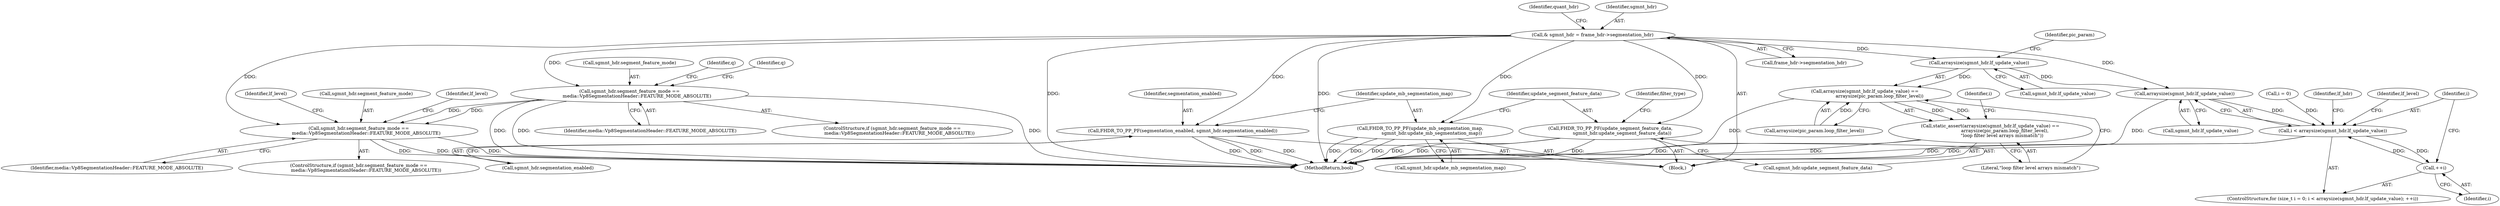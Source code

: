 digraph "0_Chrome_27c68f543e5eba779902447445dfb05ec3f5bf75_2@pointer" {
"1000115" [label="(Call,& sgmnt_hdr = frame_hdr->segmentation_hdr)"];
"1000157" [label="(Call,sgmnt_hdr.segment_feature_mode ==\n          media::Vp8SegmentationHeader::FEATURE_MODE_ABSOLUTE)"];
"1000505" [label="(Call,sgmnt_hdr.segment_feature_mode ==\n          media::Vp8SegmentationHeader::FEATURE_MODE_ABSOLUTE)"];
"1000410" [label="(Call,FHDR_TO_PP_PF(segmentation_enabled, sgmnt_hdr.segmentation_enabled))"];
"1000415" [label="(Call,FHDR_TO_PP_PF(update_mb_segmentation_map,\n                sgmnt_hdr.update_mb_segmentation_map))"];
"1000420" [label="(Call,FHDR_TO_PP_PF(update_segment_feature_data,\n                sgmnt_hdr.update_segment_feature_data))"];
"1000470" [label="(Call,arraysize(sgmnt_hdr.lf_update_value))"];
"1000469" [label="(Call,arraysize(sgmnt_hdr.lf_update_value) ==\n                    arraysize(pic_param.loop_filter_level))"];
"1000468" [label="(Call,static_assert(arraysize(sgmnt_hdr.lf_update_value) ==\n                    arraysize(pic_param.loop_filter_level),\n                \"loop filter level arrays mismatch\"))"];
"1000486" [label="(Call,arraysize(sgmnt_hdr.lf_update_value))"];
"1000484" [label="(Call,i < arraysize(sgmnt_hdr.lf_update_value))"];
"1000490" [label="(Call,++i)"];
"1000519" [label="(Identifier,lf_level)"];
"1000481" [label="(Call,i = 0)"];
"1000479" [label="(ControlStructure,for (size_t i = 0; i < arraysize(sgmnt_hdr.lf_update_value); ++i))"];
"1000157" [label="(Call,sgmnt_hdr.segment_feature_mode ==\n          media::Vp8SegmentationHeader::FEATURE_MODE_ABSOLUTE)"];
"1000509" [label="(Identifier,media::Vp8SegmentationHeader::FEATURE_MODE_ABSOLUTE)"];
"1000476" [label="(Identifier,pic_param)"];
"1000478" [label="(Literal,\"loop filter level arrays mismatch\")"];
"1000411" [label="(Identifier,segmentation_enabled)"];
"1000486" [label="(Call,arraysize(sgmnt_hdr.lf_update_value))"];
"1000544" [label="(Identifier,lf_hdr)"];
"1000158" [label="(Call,sgmnt_hdr.segment_feature_mode)"];
"1000495" [label="(Identifier,lf_level)"];
"1000415" [label="(Call,FHDR_TO_PP_PF(update_mb_segmentation_map,\n                sgmnt_hdr.update_mb_segmentation_map))"];
"1000506" [label="(Call,sgmnt_hdr.segment_feature_mode)"];
"1000106" [label="(Block,)"];
"1000115" [label="(Call,& sgmnt_hdr = frame_hdr->segmentation_hdr)"];
"1000416" [label="(Identifier,update_mb_segmentation_map)"];
"1000171" [label="(Identifier,q)"];
"1000412" [label="(Call,sgmnt_hdr.segmentation_enabled)"];
"1000122" [label="(Identifier,quant_hdr)"];
"1000116" [label="(Identifier,sgmnt_hdr)"];
"1000474" [label="(Call,arraysize(pic_param.loop_filter_level))"];
"1000161" [label="(Identifier,media::Vp8SegmentationHeader::FEATURE_MODE_ABSOLUTE)"];
"1000469" [label="(Call,arraysize(sgmnt_hdr.lf_update_value) ==\n                    arraysize(pic_param.loop_filter_level))"];
"1000491" [label="(Identifier,i)"];
"1000420" [label="(Call,FHDR_TO_PP_PF(update_segment_feature_data,\n                sgmnt_hdr.update_segment_feature_data))"];
"1000482" [label="(Identifier,i)"];
"1000156" [label="(ControlStructure,if (sgmnt_hdr.segment_feature_mode ==\n          media::Vp8SegmentationHeader::FEATURE_MODE_ABSOLUTE))"];
"1000417" [label="(Call,sgmnt_hdr.update_mb_segmentation_map)"];
"1000490" [label="(Call,++i)"];
"1000485" [label="(Identifier,i)"];
"1000504" [label="(ControlStructure,if (sgmnt_hdr.segment_feature_mode ==\n          media::Vp8SegmentationHeader::FEATURE_MODE_ABSOLUTE))"];
"1000470" [label="(Call,arraysize(sgmnt_hdr.lf_update_value))"];
"1000410" [label="(Call,FHDR_TO_PP_PF(segmentation_enabled, sgmnt_hdr.segmentation_enabled))"];
"1000421" [label="(Identifier,update_segment_feature_data)"];
"1000471" [label="(Call,sgmnt_hdr.lf_update_value)"];
"1000117" [label="(Call,frame_hdr->segmentation_hdr)"];
"1000468" [label="(Call,static_assert(arraysize(sgmnt_hdr.lf_update_value) ==\n                    arraysize(pic_param.loop_filter_level),\n                \"loop filter level arrays mismatch\"))"];
"1000163" [label="(Identifier,q)"];
"1000426" [label="(Identifier,filter_type)"];
"1000487" [label="(Call,sgmnt_hdr.lf_update_value)"];
"1000505" [label="(Call,sgmnt_hdr.segment_feature_mode ==\n          media::Vp8SegmentationHeader::FEATURE_MODE_ABSOLUTE)"];
"1000484" [label="(Call,i < arraysize(sgmnt_hdr.lf_update_value))"];
"1000786" [label="(MethodReturn,bool)"];
"1000511" [label="(Identifier,lf_level)"];
"1000422" [label="(Call,sgmnt_hdr.update_segment_feature_data)"];
"1000115" -> "1000106"  [label="AST: "];
"1000115" -> "1000117"  [label="CFG: "];
"1000116" -> "1000115"  [label="AST: "];
"1000117" -> "1000115"  [label="AST: "];
"1000122" -> "1000115"  [label="CFG: "];
"1000115" -> "1000786"  [label="DDG: "];
"1000115" -> "1000786"  [label="DDG: "];
"1000115" -> "1000157"  [label="DDG: "];
"1000115" -> "1000410"  [label="DDG: "];
"1000115" -> "1000415"  [label="DDG: "];
"1000115" -> "1000420"  [label="DDG: "];
"1000115" -> "1000470"  [label="DDG: "];
"1000115" -> "1000486"  [label="DDG: "];
"1000115" -> "1000505"  [label="DDG: "];
"1000157" -> "1000156"  [label="AST: "];
"1000157" -> "1000161"  [label="CFG: "];
"1000158" -> "1000157"  [label="AST: "];
"1000161" -> "1000157"  [label="AST: "];
"1000163" -> "1000157"  [label="CFG: "];
"1000171" -> "1000157"  [label="CFG: "];
"1000157" -> "1000786"  [label="DDG: "];
"1000157" -> "1000786"  [label="DDG: "];
"1000157" -> "1000786"  [label="DDG: "];
"1000157" -> "1000505"  [label="DDG: "];
"1000157" -> "1000505"  [label="DDG: "];
"1000505" -> "1000504"  [label="AST: "];
"1000505" -> "1000509"  [label="CFG: "];
"1000506" -> "1000505"  [label="AST: "];
"1000509" -> "1000505"  [label="AST: "];
"1000511" -> "1000505"  [label="CFG: "];
"1000519" -> "1000505"  [label="CFG: "];
"1000505" -> "1000786"  [label="DDG: "];
"1000505" -> "1000786"  [label="DDG: "];
"1000505" -> "1000786"  [label="DDG: "];
"1000410" -> "1000106"  [label="AST: "];
"1000410" -> "1000412"  [label="CFG: "];
"1000411" -> "1000410"  [label="AST: "];
"1000412" -> "1000410"  [label="AST: "];
"1000416" -> "1000410"  [label="CFG: "];
"1000410" -> "1000786"  [label="DDG: "];
"1000410" -> "1000786"  [label="DDG: "];
"1000410" -> "1000786"  [label="DDG: "];
"1000415" -> "1000106"  [label="AST: "];
"1000415" -> "1000417"  [label="CFG: "];
"1000416" -> "1000415"  [label="AST: "];
"1000417" -> "1000415"  [label="AST: "];
"1000421" -> "1000415"  [label="CFG: "];
"1000415" -> "1000786"  [label="DDG: "];
"1000415" -> "1000786"  [label="DDG: "];
"1000415" -> "1000786"  [label="DDG: "];
"1000420" -> "1000106"  [label="AST: "];
"1000420" -> "1000422"  [label="CFG: "];
"1000421" -> "1000420"  [label="AST: "];
"1000422" -> "1000420"  [label="AST: "];
"1000426" -> "1000420"  [label="CFG: "];
"1000420" -> "1000786"  [label="DDG: "];
"1000420" -> "1000786"  [label="DDG: "];
"1000420" -> "1000786"  [label="DDG: "];
"1000470" -> "1000469"  [label="AST: "];
"1000470" -> "1000471"  [label="CFG: "];
"1000471" -> "1000470"  [label="AST: "];
"1000476" -> "1000470"  [label="CFG: "];
"1000470" -> "1000469"  [label="DDG: "];
"1000470" -> "1000486"  [label="DDG: "];
"1000469" -> "1000468"  [label="AST: "];
"1000469" -> "1000474"  [label="CFG: "];
"1000474" -> "1000469"  [label="AST: "];
"1000478" -> "1000469"  [label="CFG: "];
"1000469" -> "1000786"  [label="DDG: "];
"1000469" -> "1000468"  [label="DDG: "];
"1000469" -> "1000468"  [label="DDG: "];
"1000474" -> "1000469"  [label="DDG: "];
"1000468" -> "1000106"  [label="AST: "];
"1000468" -> "1000478"  [label="CFG: "];
"1000478" -> "1000468"  [label="AST: "];
"1000482" -> "1000468"  [label="CFG: "];
"1000468" -> "1000786"  [label="DDG: "];
"1000468" -> "1000786"  [label="DDG: "];
"1000486" -> "1000484"  [label="AST: "];
"1000486" -> "1000487"  [label="CFG: "];
"1000487" -> "1000486"  [label="AST: "];
"1000484" -> "1000486"  [label="CFG: "];
"1000486" -> "1000786"  [label="DDG: "];
"1000486" -> "1000484"  [label="DDG: "];
"1000484" -> "1000479"  [label="AST: "];
"1000485" -> "1000484"  [label="AST: "];
"1000495" -> "1000484"  [label="CFG: "];
"1000544" -> "1000484"  [label="CFG: "];
"1000484" -> "1000786"  [label="DDG: "];
"1000484" -> "1000786"  [label="DDG: "];
"1000490" -> "1000484"  [label="DDG: "];
"1000481" -> "1000484"  [label="DDG: "];
"1000484" -> "1000490"  [label="DDG: "];
"1000490" -> "1000479"  [label="AST: "];
"1000490" -> "1000491"  [label="CFG: "];
"1000491" -> "1000490"  [label="AST: "];
"1000485" -> "1000490"  [label="CFG: "];
}
